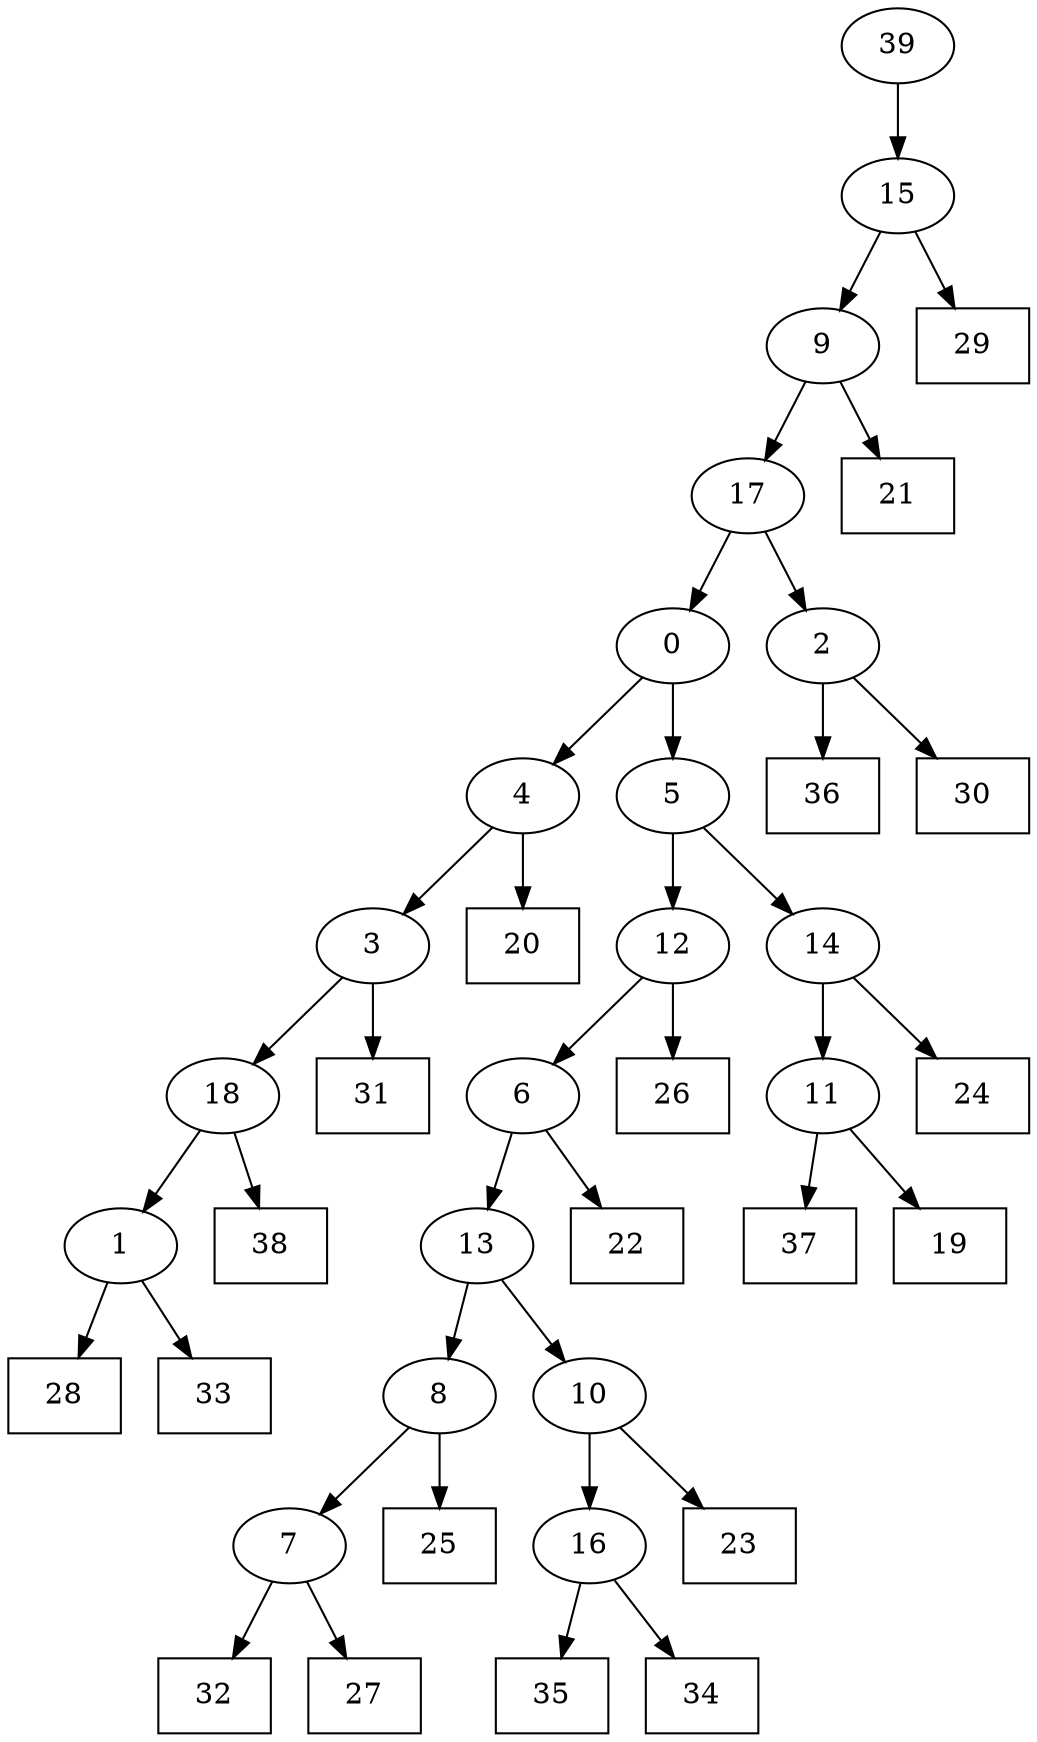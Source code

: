 digraph G {
0[label="0"];
1[label="1"];
2[label="2"];
3[label="3"];
4[label="4"];
5[label="5"];
6[label="6"];
7[label="7"];
8[label="8"];
9[label="9"];
10[label="10"];
11[label="11"];
12[label="12"];
13[label="13"];
14[label="14"];
15[label="15"];
16[label="16"];
17[label="17"];
18[label="18"];
19[shape=box,label="23"];
20[shape=box,label="32"];
21[shape=box,label="36"];
22[shape=box,label="28"];
23[shape=box,label="24"];
24[shape=box,label="37"];
25[shape=box,label="21"];
26[shape=box,label="31"];
27[shape=box,label="33"];
28[shape=box,label="30"];
29[shape=box,label="20"];
30[shape=box,label="35"];
31[shape=box,label="38"];
32[shape=box,label="29"];
33[shape=box,label="19"];
34[shape=box,label="34"];
35[shape=box,label="26"];
36[shape=box,label="27"];
37[shape=box,label="22"];
38[shape=box,label="25"];
39[label="39"];
9->25 ;
3->26 ;
18->31 ;
2->28 ;
39->15 ;
8->38 ;
1->27 ;
15->9 ;
14->23 ;
17->0 ;
5->12 ;
4->29 ;
15->32 ;
6->37 ;
0->5 ;
5->14 ;
8->7 ;
7->36 ;
12->35 ;
18->1 ;
16->30 ;
13->8 ;
13->10 ;
10->19 ;
1->22 ;
2->21 ;
9->17 ;
17->2 ;
3->18 ;
10->16 ;
16->34 ;
12->6 ;
0->4 ;
4->3 ;
6->13 ;
11->33 ;
7->20 ;
14->11 ;
11->24 ;
}
